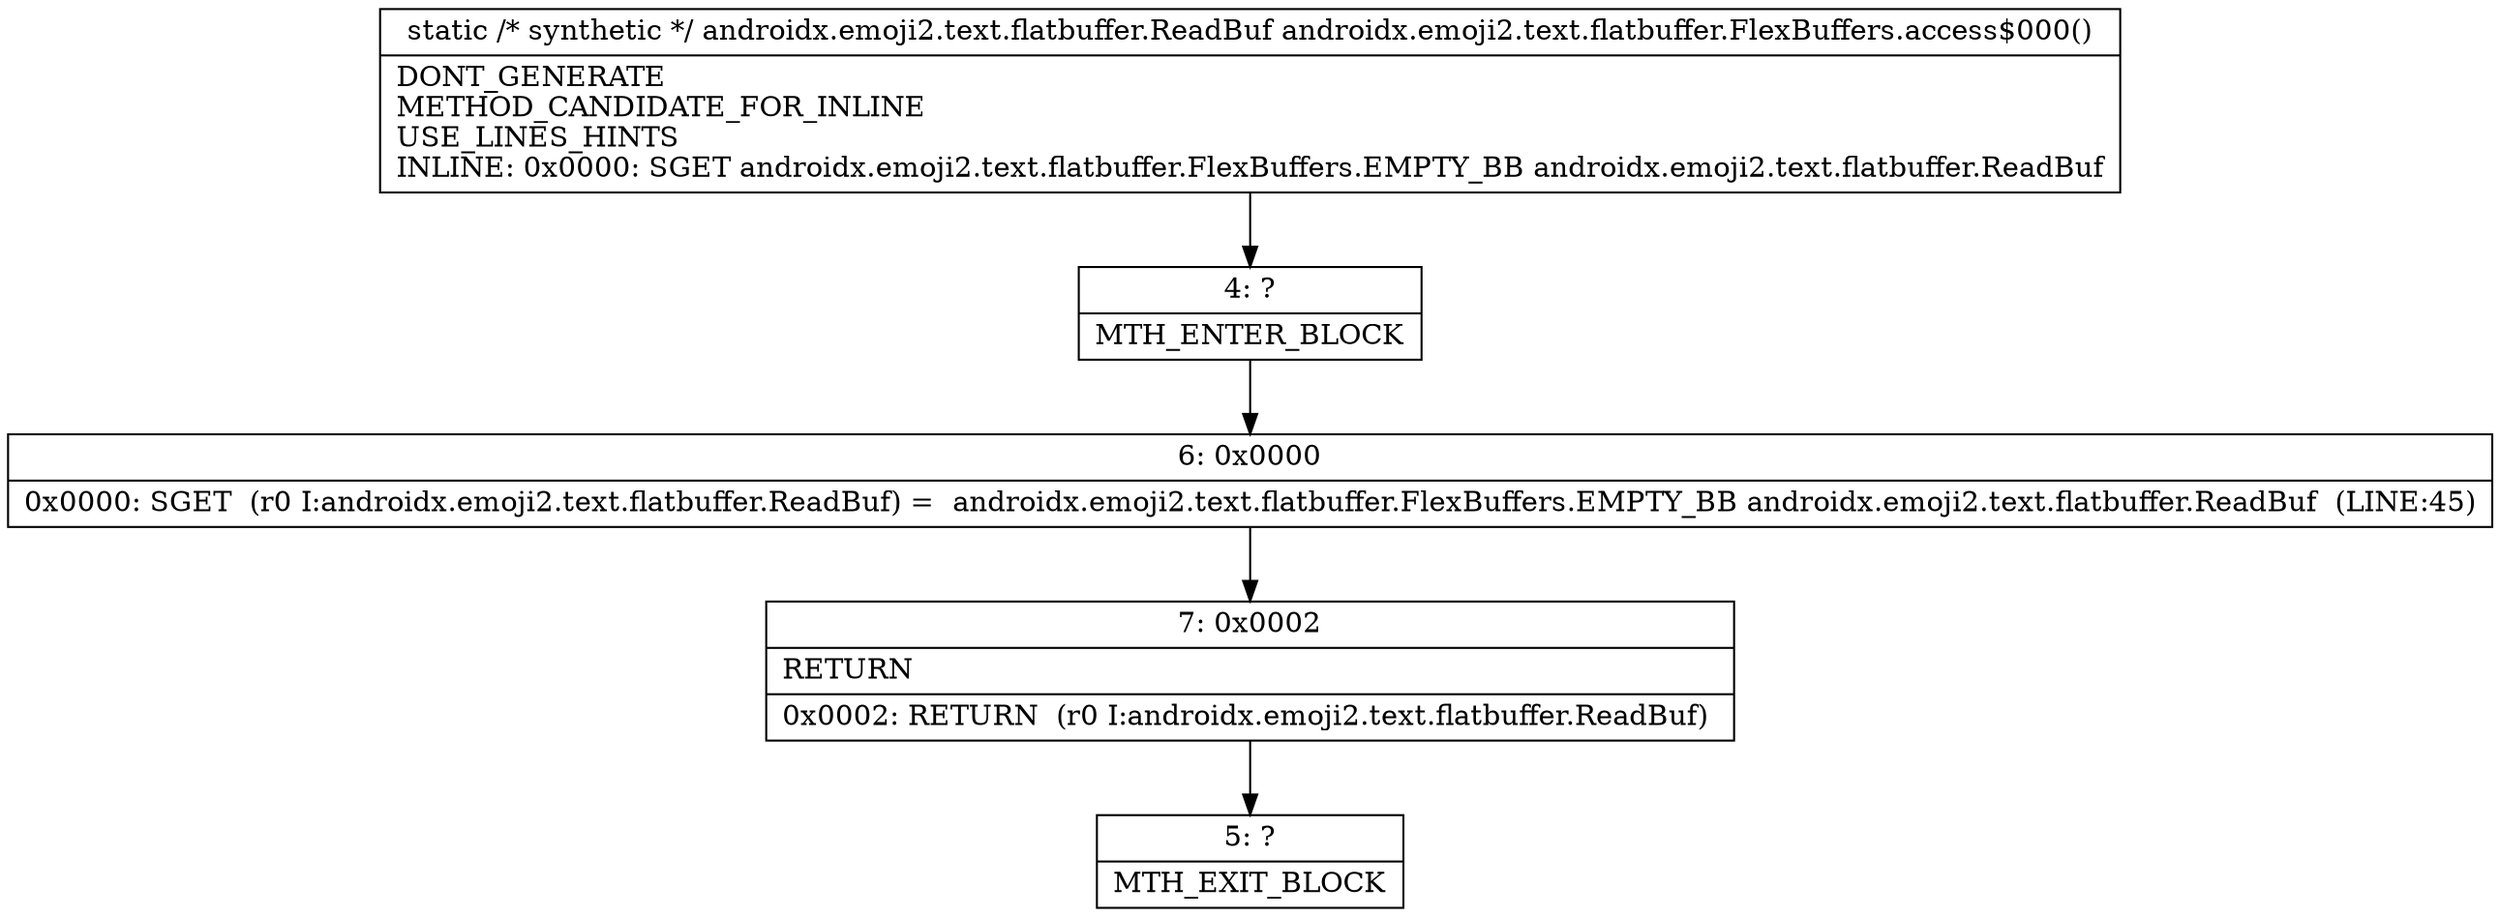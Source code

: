 digraph "CFG forandroidx.emoji2.text.flatbuffer.FlexBuffers.access$000()Landroidx\/emoji2\/text\/flatbuffer\/ReadBuf;" {
Node_4 [shape=record,label="{4\:\ ?|MTH_ENTER_BLOCK\l}"];
Node_6 [shape=record,label="{6\:\ 0x0000|0x0000: SGET  (r0 I:androidx.emoji2.text.flatbuffer.ReadBuf) =  androidx.emoji2.text.flatbuffer.FlexBuffers.EMPTY_BB androidx.emoji2.text.flatbuffer.ReadBuf  (LINE:45)\l}"];
Node_7 [shape=record,label="{7\:\ 0x0002|RETURN\l|0x0002: RETURN  (r0 I:androidx.emoji2.text.flatbuffer.ReadBuf) \l}"];
Node_5 [shape=record,label="{5\:\ ?|MTH_EXIT_BLOCK\l}"];
MethodNode[shape=record,label="{static \/* synthetic *\/ androidx.emoji2.text.flatbuffer.ReadBuf androidx.emoji2.text.flatbuffer.FlexBuffers.access$000()  | DONT_GENERATE\lMETHOD_CANDIDATE_FOR_INLINE\lUSE_LINES_HINTS\lINLINE: 0x0000: SGET   androidx.emoji2.text.flatbuffer.FlexBuffers.EMPTY_BB androidx.emoji2.text.flatbuffer.ReadBuf\l}"];
MethodNode -> Node_4;Node_4 -> Node_6;
Node_6 -> Node_7;
Node_7 -> Node_5;
}

